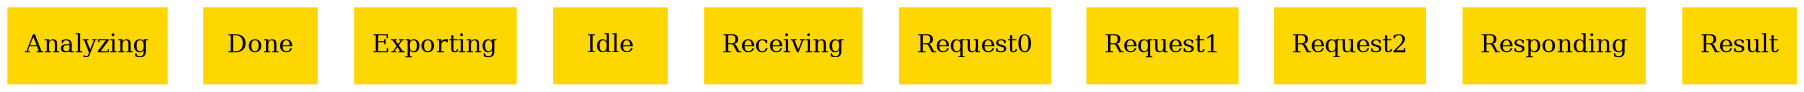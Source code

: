 digraph "graph" {
graph [fontsize=12]
node [fontsize=12]
edge [fontsize=12]
rankdir=TB;
"N0" [uuid="Analyzing", label="Analyzing", color="#ffd700", fontcolor = "#000000", shape = "box", style = "filled, solid"]
"N1" [uuid="Done", label="Done", color="#ffd700", fontcolor = "#000000", shape = "box", style = "filled, solid"]
"N2" [uuid="Exporting", label="Exporting", color="#ffd700", fontcolor = "#000000", shape = "box", style = "filled, solid"]
"N3" [uuid="Idle", label="Idle", color="#ffd700", fontcolor = "#000000", shape = "box", style = "filled, solid"]
"N4" [uuid="Receiving", label="Receiving", color="#ffd700", fontcolor = "#000000", shape = "box", style = "filled, solid"]
"N5" [uuid="Request0", label="Request0", color="#ffd700", fontcolor = "#000000", shape = "box", style = "filled, solid"]
"N6" [uuid="Request1", label="Request1", color="#ffd700", fontcolor = "#000000", shape = "box", style = "filled, solid"]
"N7" [uuid="Request2", label="Request2", color="#ffd700", fontcolor = "#000000", shape = "box", style = "filled, solid"]
"N8" [uuid="Responding", label="Responding", color="#ffd700", fontcolor = "#000000", shape = "box", style = "filled, solid"]
"N9" [uuid="Result", label="Result", color="#ffd700", fontcolor = "#000000", shape = "box", style = "filled, solid"]
}
